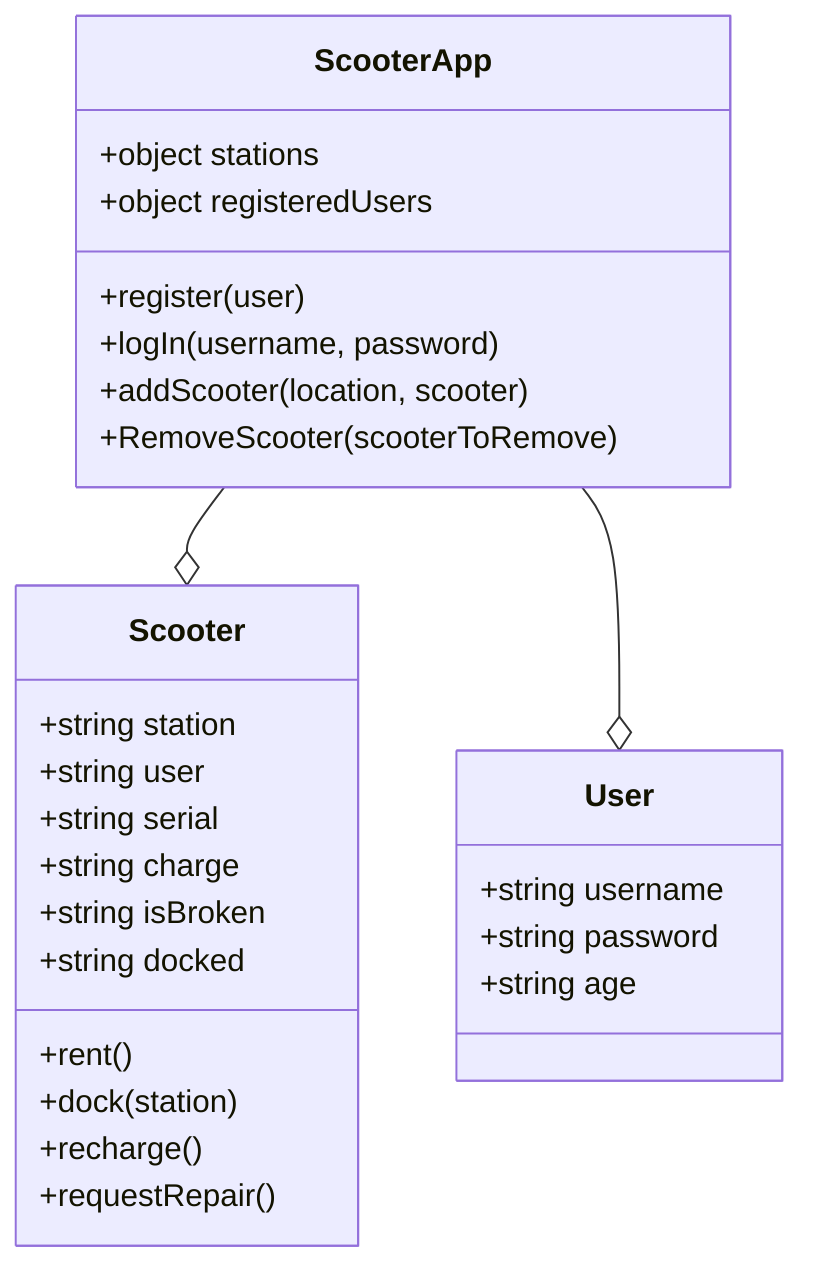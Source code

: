 classDiagram
ScooterApp --o Scooter
ScooterApp --o User

    class Scooter {
    +string station
    +string user
    +string serial
    +string charge
    +string isBroken
    +string docked
    +rent()
    +dock(station)
    +recharge()
    +requestRepair()
    }

    class User {
    +string username
    +string password
    +string age
    }

    class ScooterApp {
    +object stations
    +object registeredUsers
    +register(user)
    +logIn(username, password)
    +addScooter(location, scooter)
    +RemoveScooter(scooterToRemove)
    }